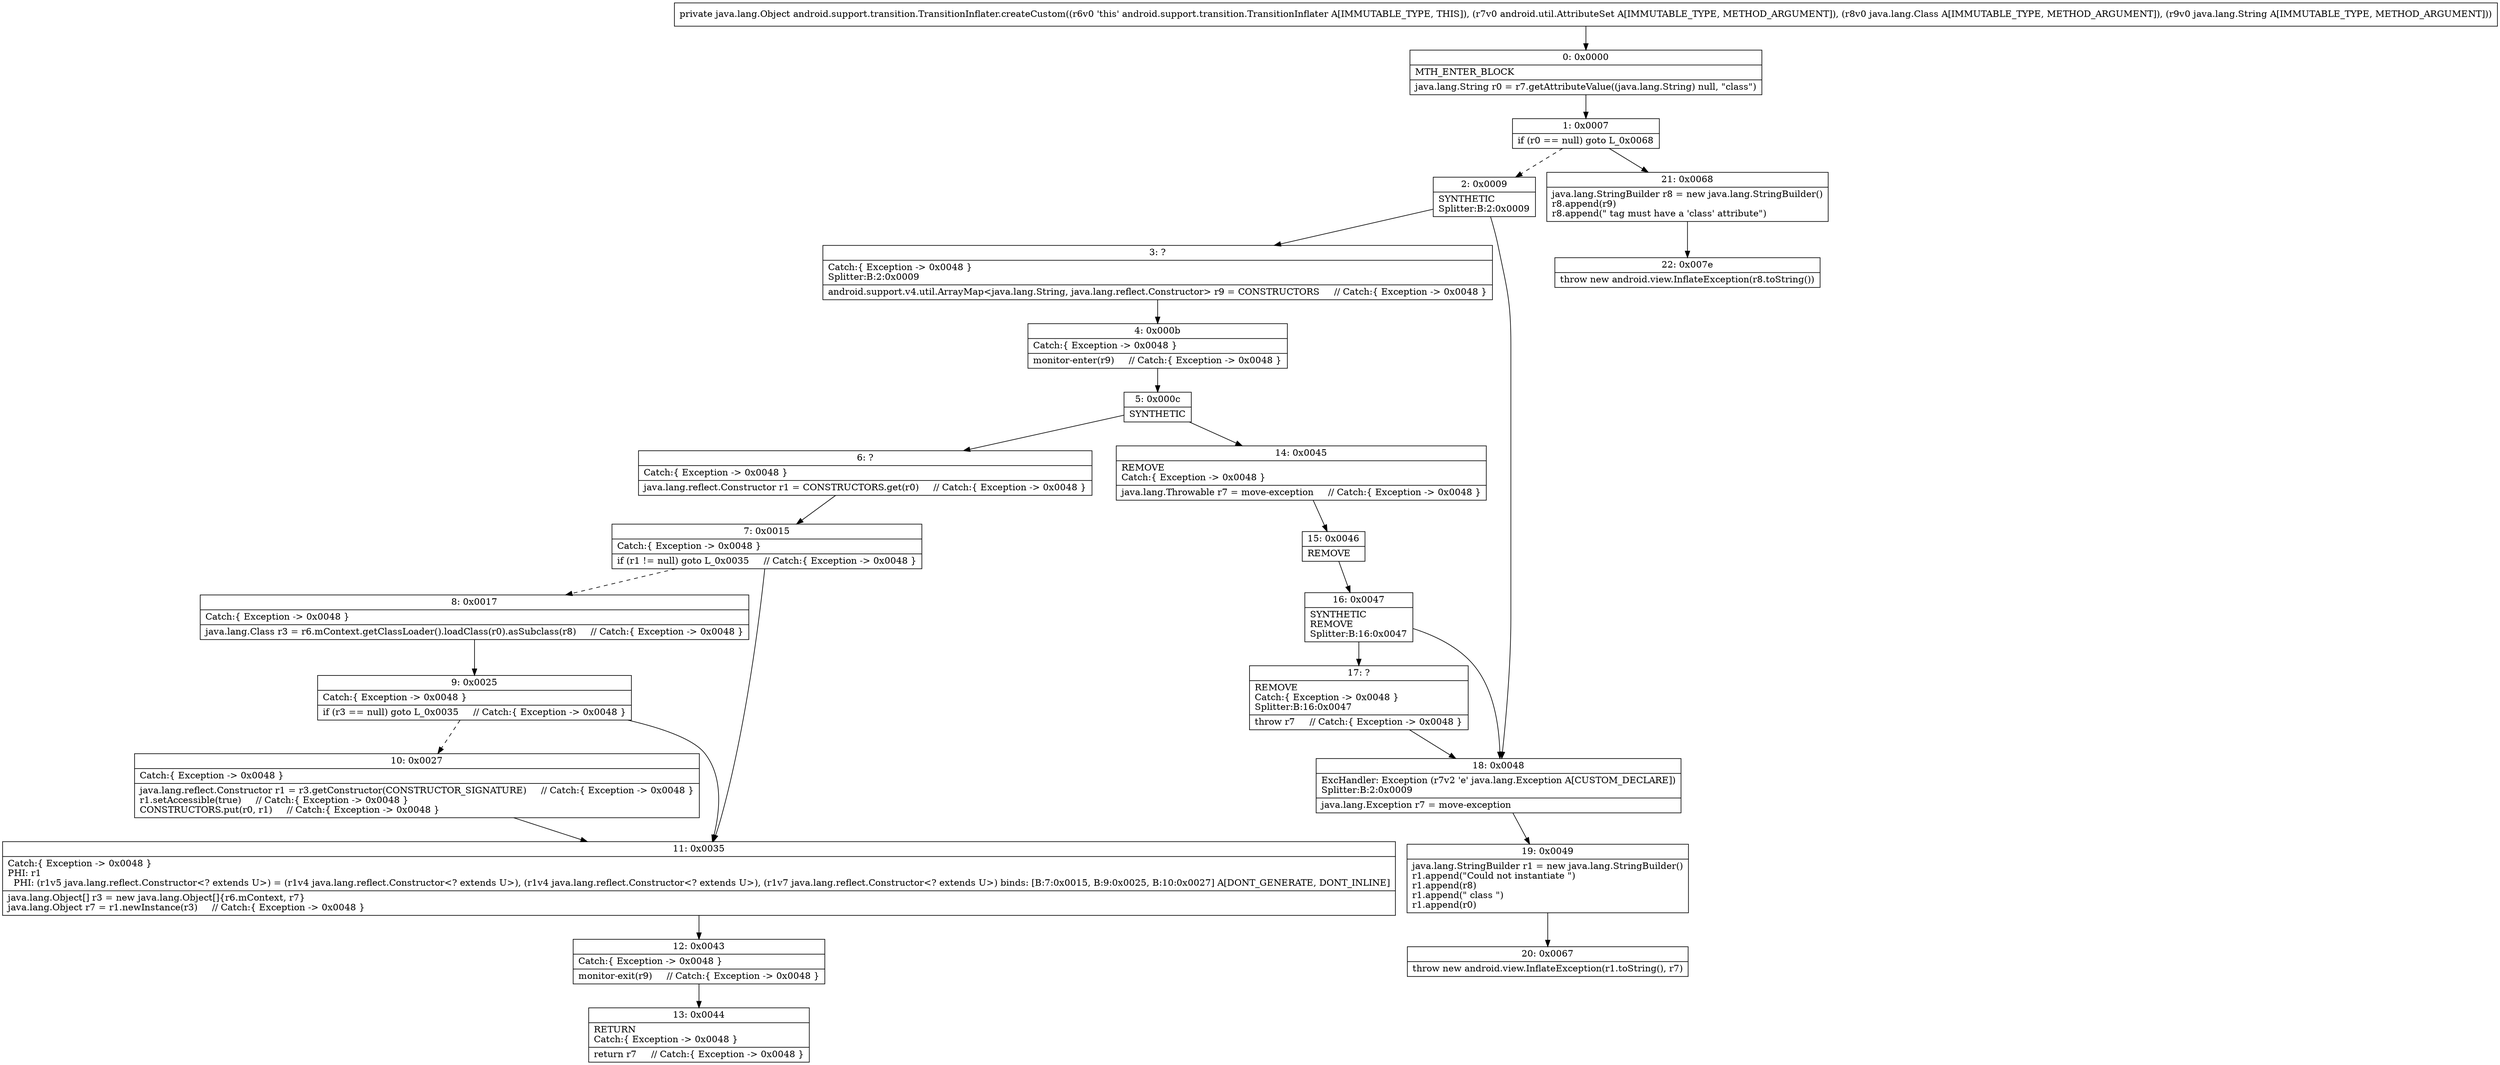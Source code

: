 digraph "CFG forandroid.support.transition.TransitionInflater.createCustom(Landroid\/util\/AttributeSet;Ljava\/lang\/Class;Ljava\/lang\/String;)Ljava\/lang\/Object;" {
Node_0 [shape=record,label="{0\:\ 0x0000|MTH_ENTER_BLOCK\l|java.lang.String r0 = r7.getAttributeValue((java.lang.String) null, \"class\")\l}"];
Node_1 [shape=record,label="{1\:\ 0x0007|if (r0 == null) goto L_0x0068\l}"];
Node_2 [shape=record,label="{2\:\ 0x0009|SYNTHETIC\lSplitter:B:2:0x0009\l}"];
Node_3 [shape=record,label="{3\:\ ?|Catch:\{ Exception \-\> 0x0048 \}\lSplitter:B:2:0x0009\l|android.support.v4.util.ArrayMap\<java.lang.String, java.lang.reflect.Constructor\> r9 = CONSTRUCTORS     \/\/ Catch:\{ Exception \-\> 0x0048 \}\l}"];
Node_4 [shape=record,label="{4\:\ 0x000b|Catch:\{ Exception \-\> 0x0048 \}\l|monitor\-enter(r9)     \/\/ Catch:\{ Exception \-\> 0x0048 \}\l}"];
Node_5 [shape=record,label="{5\:\ 0x000c|SYNTHETIC\l}"];
Node_6 [shape=record,label="{6\:\ ?|Catch:\{ Exception \-\> 0x0048 \}\l|java.lang.reflect.Constructor r1 = CONSTRUCTORS.get(r0)     \/\/ Catch:\{ Exception \-\> 0x0048 \}\l}"];
Node_7 [shape=record,label="{7\:\ 0x0015|Catch:\{ Exception \-\> 0x0048 \}\l|if (r1 != null) goto L_0x0035     \/\/ Catch:\{ Exception \-\> 0x0048 \}\l}"];
Node_8 [shape=record,label="{8\:\ 0x0017|Catch:\{ Exception \-\> 0x0048 \}\l|java.lang.Class r3 = r6.mContext.getClassLoader().loadClass(r0).asSubclass(r8)     \/\/ Catch:\{ Exception \-\> 0x0048 \}\l}"];
Node_9 [shape=record,label="{9\:\ 0x0025|Catch:\{ Exception \-\> 0x0048 \}\l|if (r3 == null) goto L_0x0035     \/\/ Catch:\{ Exception \-\> 0x0048 \}\l}"];
Node_10 [shape=record,label="{10\:\ 0x0027|Catch:\{ Exception \-\> 0x0048 \}\l|java.lang.reflect.Constructor r1 = r3.getConstructor(CONSTRUCTOR_SIGNATURE)     \/\/ Catch:\{ Exception \-\> 0x0048 \}\lr1.setAccessible(true)     \/\/ Catch:\{ Exception \-\> 0x0048 \}\lCONSTRUCTORS.put(r0, r1)     \/\/ Catch:\{ Exception \-\> 0x0048 \}\l}"];
Node_11 [shape=record,label="{11\:\ 0x0035|Catch:\{ Exception \-\> 0x0048 \}\lPHI: r1 \l  PHI: (r1v5 java.lang.reflect.Constructor\<? extends U\>) = (r1v4 java.lang.reflect.Constructor\<? extends U\>), (r1v4 java.lang.reflect.Constructor\<? extends U\>), (r1v7 java.lang.reflect.Constructor\<? extends U\>) binds: [B:7:0x0015, B:9:0x0025, B:10:0x0027] A[DONT_GENERATE, DONT_INLINE]\l|java.lang.Object[] r3 = new java.lang.Object[]\{r6.mContext, r7\}\ljava.lang.Object r7 = r1.newInstance(r3)     \/\/ Catch:\{ Exception \-\> 0x0048 \}\l}"];
Node_12 [shape=record,label="{12\:\ 0x0043|Catch:\{ Exception \-\> 0x0048 \}\l|monitor\-exit(r9)     \/\/ Catch:\{ Exception \-\> 0x0048 \}\l}"];
Node_13 [shape=record,label="{13\:\ 0x0044|RETURN\lCatch:\{ Exception \-\> 0x0048 \}\l|return r7     \/\/ Catch:\{ Exception \-\> 0x0048 \}\l}"];
Node_14 [shape=record,label="{14\:\ 0x0045|REMOVE\lCatch:\{ Exception \-\> 0x0048 \}\l|java.lang.Throwable r7 = move\-exception     \/\/ Catch:\{ Exception \-\> 0x0048 \}\l}"];
Node_15 [shape=record,label="{15\:\ 0x0046|REMOVE\l}"];
Node_16 [shape=record,label="{16\:\ 0x0047|SYNTHETIC\lREMOVE\lSplitter:B:16:0x0047\l}"];
Node_17 [shape=record,label="{17\:\ ?|REMOVE\lCatch:\{ Exception \-\> 0x0048 \}\lSplitter:B:16:0x0047\l|throw r7     \/\/ Catch:\{ Exception \-\> 0x0048 \}\l}"];
Node_18 [shape=record,label="{18\:\ 0x0048|ExcHandler: Exception (r7v2 'e' java.lang.Exception A[CUSTOM_DECLARE])\lSplitter:B:2:0x0009\l|java.lang.Exception r7 = move\-exception\l}"];
Node_19 [shape=record,label="{19\:\ 0x0049|java.lang.StringBuilder r1 = new java.lang.StringBuilder()\lr1.append(\"Could not instantiate \")\lr1.append(r8)\lr1.append(\" class \")\lr1.append(r0)\l}"];
Node_20 [shape=record,label="{20\:\ 0x0067|throw new android.view.InflateException(r1.toString(), r7)\l}"];
Node_21 [shape=record,label="{21\:\ 0x0068|java.lang.StringBuilder r8 = new java.lang.StringBuilder()\lr8.append(r9)\lr8.append(\" tag must have a 'class' attribute\")\l}"];
Node_22 [shape=record,label="{22\:\ 0x007e|throw new android.view.InflateException(r8.toString())\l}"];
MethodNode[shape=record,label="{private java.lang.Object android.support.transition.TransitionInflater.createCustom((r6v0 'this' android.support.transition.TransitionInflater A[IMMUTABLE_TYPE, THIS]), (r7v0 android.util.AttributeSet A[IMMUTABLE_TYPE, METHOD_ARGUMENT]), (r8v0 java.lang.Class A[IMMUTABLE_TYPE, METHOD_ARGUMENT]), (r9v0 java.lang.String A[IMMUTABLE_TYPE, METHOD_ARGUMENT])) }"];
MethodNode -> Node_0;
Node_0 -> Node_1;
Node_1 -> Node_2[style=dashed];
Node_1 -> Node_21;
Node_2 -> Node_3;
Node_2 -> Node_18;
Node_3 -> Node_4;
Node_4 -> Node_5;
Node_5 -> Node_6;
Node_5 -> Node_14;
Node_6 -> Node_7;
Node_7 -> Node_8[style=dashed];
Node_7 -> Node_11;
Node_8 -> Node_9;
Node_9 -> Node_10[style=dashed];
Node_9 -> Node_11;
Node_10 -> Node_11;
Node_11 -> Node_12;
Node_12 -> Node_13;
Node_14 -> Node_15;
Node_15 -> Node_16;
Node_16 -> Node_17;
Node_16 -> Node_18;
Node_17 -> Node_18;
Node_18 -> Node_19;
Node_19 -> Node_20;
Node_21 -> Node_22;
}


